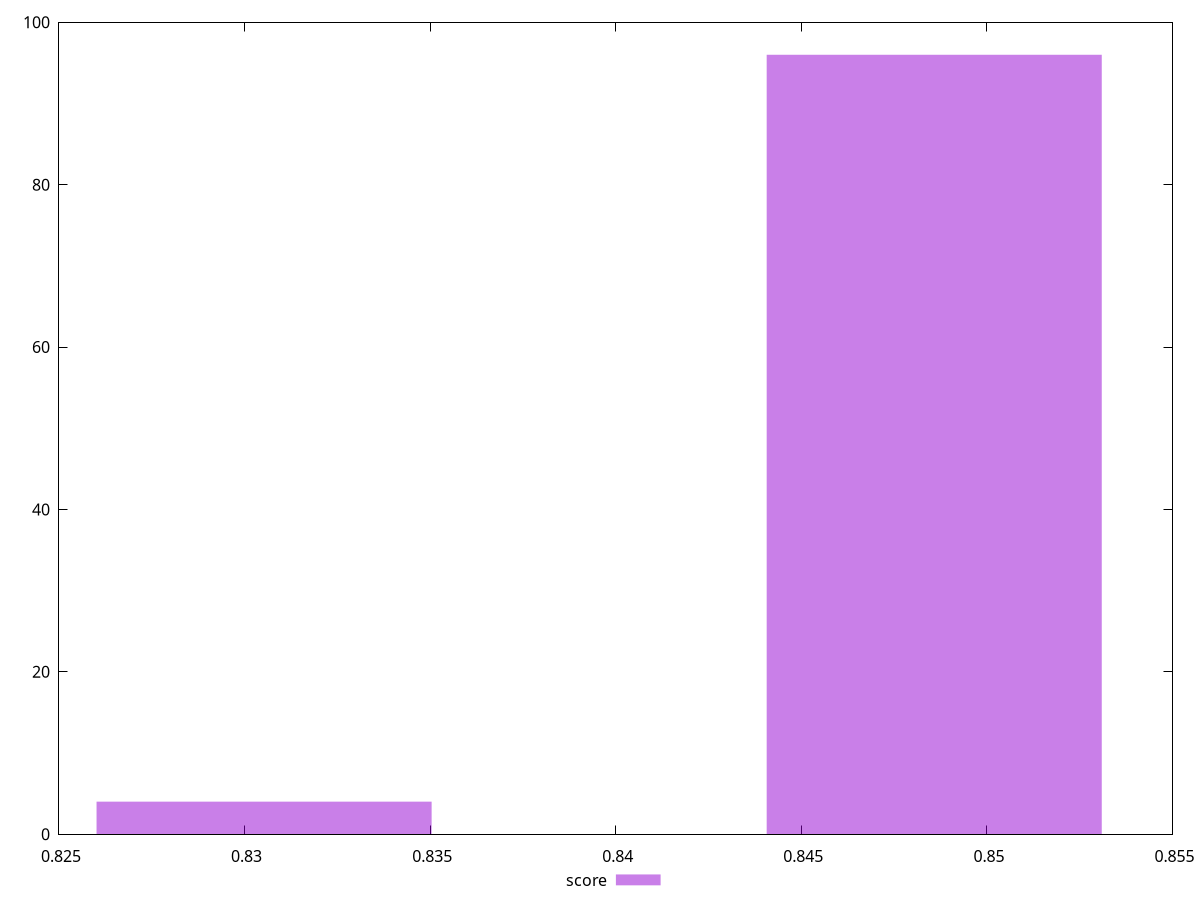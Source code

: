 reset
set terminal svg size 640, 490 enhanced background rgb 'white'
set output "reprap/largest-contentful-paint/samples/pages+cached+noexternal+nofonts+nosvg+noimg+nocss/score/histogram.svg"

$score <<EOF
0.8485803718554388 96
0.8305254703265996 4
EOF

set key outside below
set boxwidth 0.009027450764419562
set yrange [0:100]
set style fill transparent solid 0.5 noborder

plot \
  $score title "score" with boxes, \


reset